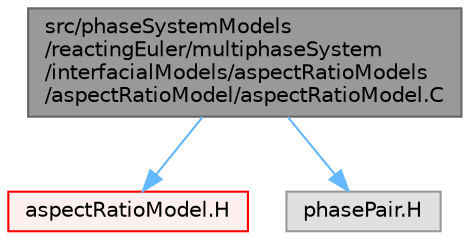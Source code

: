 digraph "src/phaseSystemModels/reactingEuler/multiphaseSystem/interfacialModels/aspectRatioModels/aspectRatioModel/aspectRatioModel.C"
{
 // LATEX_PDF_SIZE
  bgcolor="transparent";
  edge [fontname=Helvetica,fontsize=10,labelfontname=Helvetica,labelfontsize=10];
  node [fontname=Helvetica,fontsize=10,shape=box,height=0.2,width=0.4];
  Node1 [id="Node000001",label="src/phaseSystemModels\l/reactingEuler/multiphaseSystem\l/interfacialModels/aspectRatioModels\l/aspectRatioModel/aspectRatioModel.C",height=0.2,width=0.4,color="gray40", fillcolor="grey60", style="filled", fontcolor="black",tooltip=" "];
  Node1 -> Node2 [id="edge1_Node000001_Node000002",color="steelblue1",style="solid",tooltip=" "];
  Node2 [id="Node000002",label="aspectRatioModel.H",height=0.2,width=0.4,color="red", fillcolor="#FFF0F0", style="filled",URL="$reactingEuler_2multiphaseSystem_2interfacialModels_2aspectRatioModels_2aspectRatioModel_2aspectRatioModel_8H.html",tooltip=" "];
  Node1 -> Node380 [id="edge2_Node000001_Node000380",color="steelblue1",style="solid",tooltip=" "];
  Node380 [id="Node000380",label="phasePair.H",height=0.2,width=0.4,color="grey60", fillcolor="#E0E0E0", style="filled",tooltip=" "];
}
